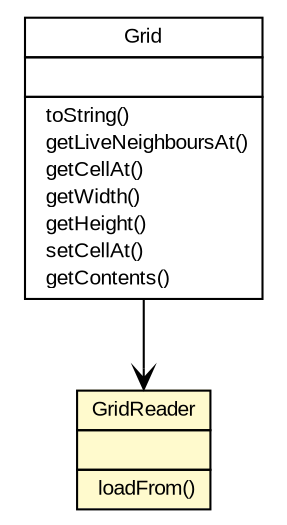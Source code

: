 #!/usr/local/bin/dot
#
# Class diagram 
# Generated by UmlGraph version 4.6 (http://www.spinellis.gr/sw/umlgraph)
#

digraph G {
	edge [fontname="arial",fontsize=10,labelfontname="arial",labelfontsize=10];
	node [fontname="arial",fontsize=10,shape=plaintext];
	// com.wakaleo.gameoflife.domain.GridReader
	c44 [label=<<table border="0" cellborder="1" cellspacing="0" cellpadding="2" port="p" bgcolor="lemonChiffon" href="./GridReader.html">
		<tr><td><table border="0" cellspacing="0" cellpadding="1">
			<tr><td> GridReader </td></tr>
		</table></td></tr>
		<tr><td><table border="0" cellspacing="0" cellpadding="1">
			<tr><td align="left">  </td></tr>
		</table></td></tr>
		<tr><td><table border="0" cellspacing="0" cellpadding="1">
			<tr><td align="left">  loadFrom() </td></tr>
		</table></td></tr>
		</table>>, fontname="arial", fontcolor="black", fontsize=10.0];
	// com.wakaleo.gameoflife.domain.Grid
	c45 [label=<<table border="0" cellborder="1" cellspacing="0" cellpadding="2" port="p" href="./Grid.html">
		<tr><td><table border="0" cellspacing="0" cellpadding="1">
			<tr><td> Grid </td></tr>
		</table></td></tr>
		<tr><td><table border="0" cellspacing="0" cellpadding="1">
			<tr><td align="left">  </td></tr>
		</table></td></tr>
		<tr><td><table border="0" cellspacing="0" cellpadding="1">
			<tr><td align="left">  toString() </td></tr>
			<tr><td align="left">  getLiveNeighboursAt() </td></tr>
			<tr><td align="left">  getCellAt() </td></tr>
			<tr><td align="left">  getWidth() </td></tr>
			<tr><td align="left">  getHeight() </td></tr>
			<tr><td align="left">  setCellAt() </td></tr>
			<tr><td align="left">  getContents() </td></tr>
		</table></td></tr>
		</table>>, fontname="arial", fontcolor="black", fontsize=10.0];
	// com.wakaleo.gameoflife.domain.Grid NAVASSOC com.wakaleo.gameoflife.domain.GridReader
	c45:p -> c44:p [taillabel="", label="", headlabel="", fontname="arial", fontcolor="black", fontsize=10.0, color="black", arrowhead=open];
}

